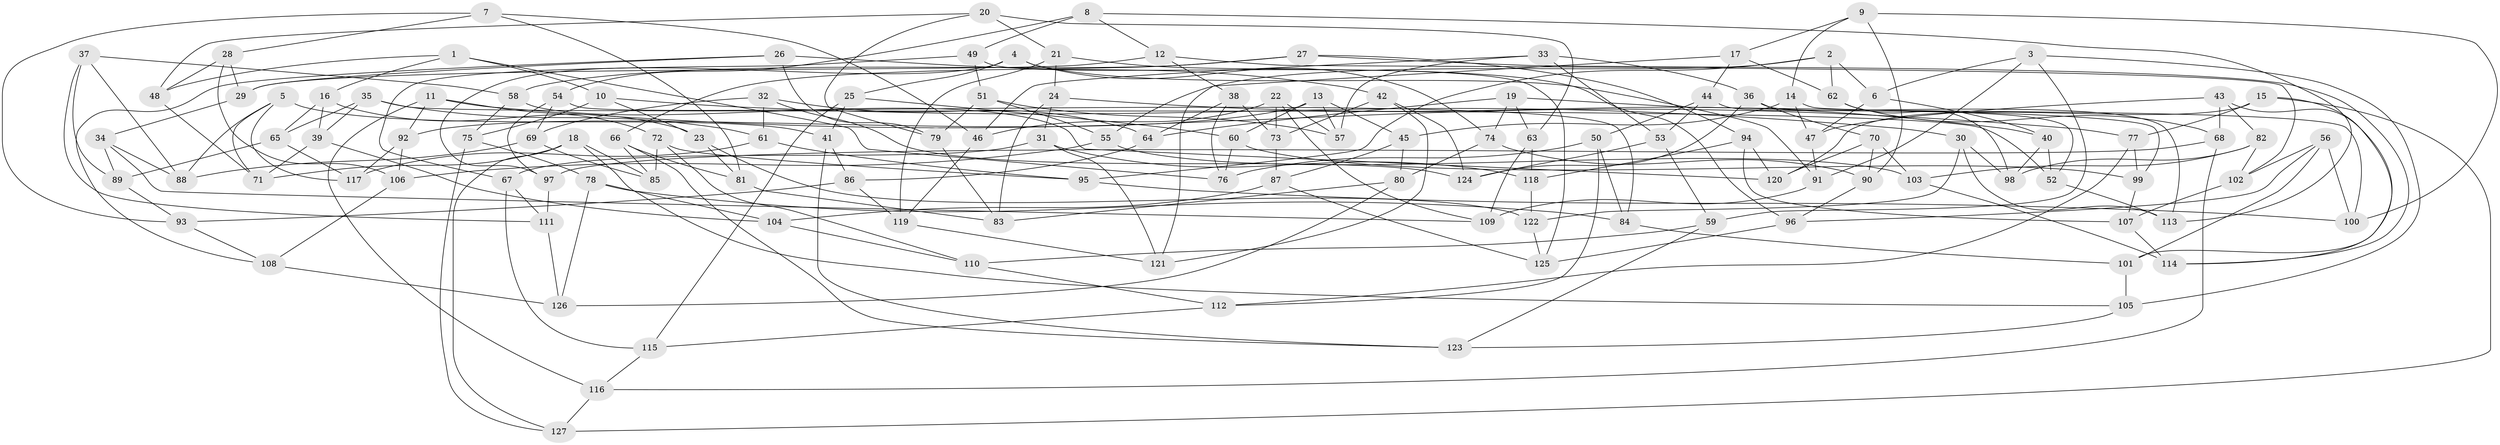 // coarse degree distribution, {4: 0.45121951219512196, 6: 0.47560975609756095, 5: 0.07317073170731707}
// Generated by graph-tools (version 1.1) at 2025/24/03/03/25 07:24:25]
// undirected, 127 vertices, 254 edges
graph export_dot {
graph [start="1"]
  node [color=gray90,style=filled];
  1;
  2;
  3;
  4;
  5;
  6;
  7;
  8;
  9;
  10;
  11;
  12;
  13;
  14;
  15;
  16;
  17;
  18;
  19;
  20;
  21;
  22;
  23;
  24;
  25;
  26;
  27;
  28;
  29;
  30;
  31;
  32;
  33;
  34;
  35;
  36;
  37;
  38;
  39;
  40;
  41;
  42;
  43;
  44;
  45;
  46;
  47;
  48;
  49;
  50;
  51;
  52;
  53;
  54;
  55;
  56;
  57;
  58;
  59;
  60;
  61;
  62;
  63;
  64;
  65;
  66;
  67;
  68;
  69;
  70;
  71;
  72;
  73;
  74;
  75;
  76;
  77;
  78;
  79;
  80;
  81;
  82;
  83;
  84;
  85;
  86;
  87;
  88;
  89;
  90;
  91;
  92;
  93;
  94;
  95;
  96;
  97;
  98;
  99;
  100;
  101;
  102;
  103;
  104;
  105;
  106;
  107;
  108;
  109;
  110;
  111;
  112;
  113;
  114;
  115;
  116;
  117;
  118;
  119;
  120;
  121;
  122;
  123;
  124;
  125;
  126;
  127;
  1 -- 76;
  1 -- 48;
  1 -- 10;
  1 -- 16;
  2 -- 95;
  2 -- 62;
  2 -- 55;
  2 -- 6;
  3 -- 6;
  3 -- 91;
  3 -- 59;
  3 -- 105;
  4 -- 97;
  4 -- 91;
  4 -- 74;
  4 -- 25;
  5 -- 88;
  5 -- 71;
  5 -- 117;
  5 -- 41;
  6 -- 47;
  6 -- 40;
  7 -- 93;
  7 -- 46;
  7 -- 28;
  7 -- 81;
  8 -- 113;
  8 -- 12;
  8 -- 54;
  8 -- 49;
  9 -- 14;
  9 -- 90;
  9 -- 100;
  9 -- 17;
  10 -- 30;
  10 -- 23;
  10 -- 75;
  11 -- 72;
  11 -- 92;
  11 -- 77;
  11 -- 116;
  12 -- 29;
  12 -- 102;
  12 -- 38;
  13 -- 45;
  13 -- 92;
  13 -- 60;
  13 -- 57;
  14 -- 45;
  14 -- 100;
  14 -- 47;
  15 -- 77;
  15 -- 120;
  15 -- 101;
  15 -- 127;
  16 -- 23;
  16 -- 39;
  16 -- 65;
  17 -- 62;
  17 -- 121;
  17 -- 44;
  18 -- 85;
  18 -- 105;
  18 -- 71;
  18 -- 127;
  19 -- 63;
  19 -- 74;
  19 -- 64;
  19 -- 99;
  20 -- 21;
  20 -- 79;
  20 -- 48;
  20 -- 63;
  21 -- 96;
  21 -- 119;
  21 -- 24;
  22 -- 73;
  22 -- 57;
  22 -- 109;
  22 -- 46;
  23 -- 122;
  23 -- 81;
  24 -- 31;
  24 -- 40;
  24 -- 83;
  25 -- 60;
  25 -- 41;
  25 -- 115;
  26 -- 79;
  26 -- 29;
  26 -- 42;
  26 -- 108;
  27 -- 114;
  27 -- 58;
  27 -- 94;
  27 -- 66;
  28 -- 29;
  28 -- 106;
  28 -- 48;
  29 -- 34;
  30 -- 122;
  30 -- 98;
  30 -- 113;
  31 -- 121;
  31 -- 67;
  31 -- 118;
  32 -- 69;
  32 -- 61;
  32 -- 64;
  32 -- 124;
  33 -- 53;
  33 -- 57;
  33 -- 46;
  33 -- 36;
  34 -- 109;
  34 -- 89;
  34 -- 88;
  35 -- 61;
  35 -- 39;
  35 -- 52;
  35 -- 65;
  36 -- 70;
  36 -- 52;
  36 -- 124;
  37 -- 58;
  37 -- 111;
  37 -- 88;
  37 -- 89;
  38 -- 73;
  38 -- 76;
  38 -- 64;
  39 -- 104;
  39 -- 71;
  40 -- 98;
  40 -- 52;
  41 -- 123;
  41 -- 86;
  42 -- 121;
  42 -- 73;
  42 -- 124;
  43 -- 68;
  43 -- 47;
  43 -- 82;
  43 -- 114;
  44 -- 53;
  44 -- 113;
  44 -- 50;
  45 -- 87;
  45 -- 80;
  46 -- 119;
  47 -- 91;
  48 -- 71;
  49 -- 67;
  49 -- 51;
  49 -- 125;
  50 -- 112;
  50 -- 84;
  50 -- 76;
  51 -- 79;
  51 -- 57;
  51 -- 55;
  52 -- 113;
  53 -- 124;
  53 -- 59;
  54 -- 84;
  54 -- 69;
  54 -- 97;
  55 -- 106;
  55 -- 103;
  56 -- 102;
  56 -- 100;
  56 -- 101;
  56 -- 96;
  58 -- 120;
  58 -- 75;
  59 -- 110;
  59 -- 123;
  60 -- 76;
  60 -- 99;
  61 -- 117;
  61 -- 95;
  62 -- 68;
  62 -- 98;
  63 -- 109;
  63 -- 118;
  64 -- 86;
  65 -- 89;
  65 -- 117;
  66 -- 85;
  66 -- 123;
  66 -- 81;
  67 -- 115;
  67 -- 111;
  68 -- 97;
  68 -- 116;
  69 -- 85;
  69 -- 88;
  70 -- 103;
  70 -- 90;
  70 -- 120;
  72 -- 110;
  72 -- 85;
  72 -- 95;
  73 -- 87;
  74 -- 80;
  74 -- 90;
  75 -- 127;
  75 -- 78;
  77 -- 112;
  77 -- 99;
  78 -- 126;
  78 -- 84;
  78 -- 104;
  79 -- 83;
  80 -- 83;
  80 -- 126;
  81 -- 83;
  82 -- 103;
  82 -- 98;
  82 -- 102;
  84 -- 101;
  86 -- 119;
  86 -- 93;
  87 -- 104;
  87 -- 125;
  89 -- 93;
  90 -- 96;
  91 -- 109;
  92 -- 106;
  92 -- 117;
  93 -- 108;
  94 -- 120;
  94 -- 107;
  94 -- 118;
  95 -- 100;
  96 -- 125;
  97 -- 111;
  99 -- 107;
  101 -- 105;
  102 -- 107;
  103 -- 114;
  104 -- 110;
  105 -- 123;
  106 -- 108;
  107 -- 114;
  108 -- 126;
  110 -- 112;
  111 -- 126;
  112 -- 115;
  115 -- 116;
  116 -- 127;
  118 -- 122;
  119 -- 121;
  122 -- 125;
}
